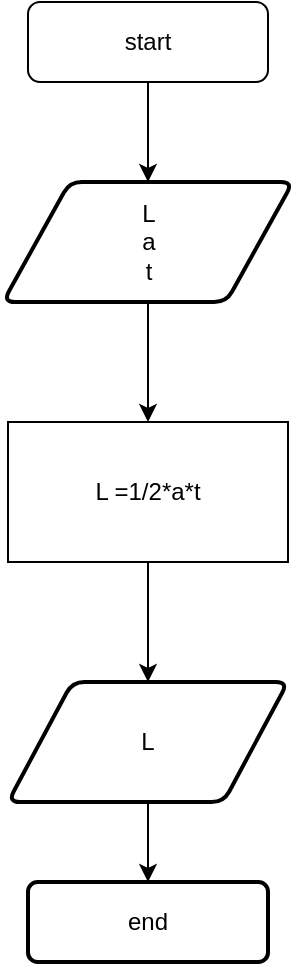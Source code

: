 <mxfile version="22.0.8" type="github">
  <diagram id="C5RBs43oDa-KdzZeNtuy" name="Page-1">
    <mxGraphModel dx="1114" dy="602" grid="1" gridSize="10" guides="1" tooltips="1" connect="1" arrows="1" fold="1" page="1" pageScale="1" pageWidth="827" pageHeight="1169" math="0" shadow="0">
      <root>
        <mxCell id="WIyWlLk6GJQsqaUBKTNV-0" />
        <mxCell id="WIyWlLk6GJQsqaUBKTNV-1" parent="WIyWlLk6GJQsqaUBKTNV-0" />
        <mxCell id="6nDG_iSKwSrEgyPU4hbm-38" style="edgeStyle=orthogonalEdgeStyle;rounded=0;orthogonalLoop=1;jettySize=auto;html=1;exitX=0.5;exitY=1;exitDx=0;exitDy=0;entryX=0.5;entryY=0;entryDx=0;entryDy=0;" edge="1" parent="WIyWlLk6GJQsqaUBKTNV-1" source="WIyWlLk6GJQsqaUBKTNV-3" target="6nDG_iSKwSrEgyPU4hbm-6">
          <mxGeometry relative="1" as="geometry" />
        </mxCell>
        <mxCell id="WIyWlLk6GJQsqaUBKTNV-3" value="start" style="rounded=1;whiteSpace=wrap;html=1;fontSize=12;glass=0;strokeWidth=1;shadow=0;" parent="WIyWlLk6GJQsqaUBKTNV-1" vertex="1">
          <mxGeometry x="160" y="90" width="120" height="40" as="geometry" />
        </mxCell>
        <mxCell id="6nDG_iSKwSrEgyPU4hbm-34" style="edgeStyle=orthogonalEdgeStyle;rounded=0;orthogonalLoop=1;jettySize=auto;html=1;exitX=0.5;exitY=1;exitDx=0;exitDy=0;entryX=0.5;entryY=0;entryDx=0;entryDy=0;" edge="1" parent="WIyWlLk6GJQsqaUBKTNV-1" source="6nDG_iSKwSrEgyPU4hbm-6" target="6nDG_iSKwSrEgyPU4hbm-28">
          <mxGeometry relative="1" as="geometry" />
        </mxCell>
        <mxCell id="6nDG_iSKwSrEgyPU4hbm-6" value="&lt;div&gt;L&lt;br&gt;&lt;/div&gt;&lt;div&gt;a&lt;/div&gt;&lt;div&gt;t&lt;br&gt;&lt;/div&gt;" style="shape=parallelogram;html=1;strokeWidth=2;perimeter=parallelogramPerimeter;whiteSpace=wrap;rounded=1;arcSize=12;size=0.23;" vertex="1" parent="WIyWlLk6GJQsqaUBKTNV-1">
          <mxGeometry x="147.5" y="180" width="145" height="60" as="geometry" />
        </mxCell>
        <mxCell id="6nDG_iSKwSrEgyPU4hbm-7" value="end" style="rounded=1;whiteSpace=wrap;html=1;strokeWidth=2;arcSize=12;" vertex="1" parent="WIyWlLk6GJQsqaUBKTNV-1">
          <mxGeometry x="160" y="530" width="120" height="40" as="geometry" />
        </mxCell>
        <mxCell id="6nDG_iSKwSrEgyPU4hbm-41" style="edgeStyle=orthogonalEdgeStyle;rounded=0;orthogonalLoop=1;jettySize=auto;html=1;exitX=0.5;exitY=1;exitDx=0;exitDy=0;" edge="1" parent="WIyWlLk6GJQsqaUBKTNV-1" source="6nDG_iSKwSrEgyPU4hbm-28" target="6nDG_iSKwSrEgyPU4hbm-40">
          <mxGeometry relative="1" as="geometry" />
        </mxCell>
        <mxCell id="6nDG_iSKwSrEgyPU4hbm-28" value="L =1/2*a*t" style="rounded=0;whiteSpace=wrap;html=1;" vertex="1" parent="WIyWlLk6GJQsqaUBKTNV-1">
          <mxGeometry x="150" y="300" width="140" height="70" as="geometry" />
        </mxCell>
        <mxCell id="6nDG_iSKwSrEgyPU4hbm-42" style="edgeStyle=orthogonalEdgeStyle;rounded=0;orthogonalLoop=1;jettySize=auto;html=1;exitX=0.5;exitY=1;exitDx=0;exitDy=0;entryX=0.5;entryY=0;entryDx=0;entryDy=0;" edge="1" parent="WIyWlLk6GJQsqaUBKTNV-1" source="6nDG_iSKwSrEgyPU4hbm-40" target="6nDG_iSKwSrEgyPU4hbm-7">
          <mxGeometry relative="1" as="geometry" />
        </mxCell>
        <mxCell id="6nDG_iSKwSrEgyPU4hbm-40" value="L" style="shape=parallelogram;html=1;strokeWidth=2;perimeter=parallelogramPerimeter;whiteSpace=wrap;rounded=1;arcSize=12;size=0.23;" vertex="1" parent="WIyWlLk6GJQsqaUBKTNV-1">
          <mxGeometry x="150" y="430" width="140" height="60" as="geometry" />
        </mxCell>
      </root>
    </mxGraphModel>
  </diagram>
</mxfile>
